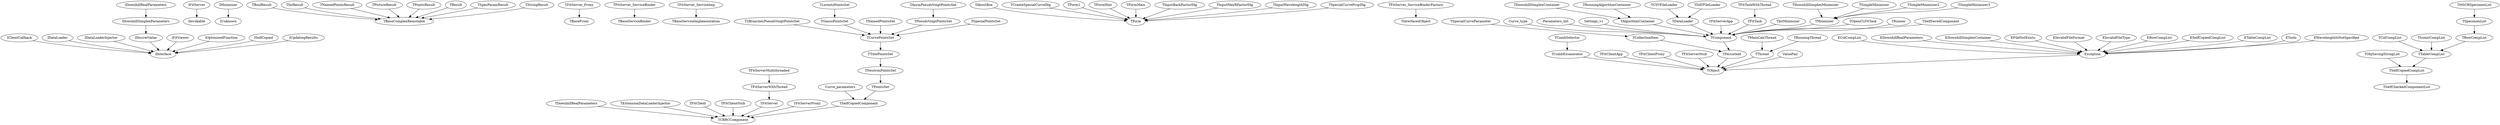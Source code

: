 DiGraph Classes {
  IClientCallback -> IInterface
  IClientCallback [href="ClientCallback.IClientCallback.html"]
  IDataLoader -> IInterface
  IDataLoader [href="IntDataLoader.IDataLoader.html"]
  IDataLoaderInjector -> IInterface
  IDataLoaderInjector [href="IntDataLoaderInjector.IDataLoaderInjector.html"]
  IDiscretValue -> IInterface
  IDiscretValue [href="CombEnumerator.IDiscretValue.html"]
  IDownhillSimplexParameters -> IDiscretValue
  IDownhillSimplexParameters [href="DownhillSimplexContainer.IDownhillSimplexParameters.html"]
  IDownhillRealParameters -> IDownhillSimplexParameters
  IDownhillRealParameters [href="DownhillSimplexContainer.IDownhillRealParameters.html"]
  IFitViewer -> IInterface
  IFitViewer [href="IntFitViewer.IFitViewer.html"]
  IOptimizedFunction -> IInterface
  IOptimizedFunction [href="DownhillSimplexContainer.IOptimizedFunction.html"]
  ISelfCopied -> IInterface
  ISelfCopied [href="SelfCopied.ISelfCopied.html"]
  IUpdatingResults -> IInterface
  IUpdatingResults [href="DownhillSimplexContainer.IUpdatingResults.html"]
  IFitServer -> IInvokable
  IFitServer [href="fit_server.IFitServer.html"]
  IMinimizer -> IUnknown
  IMinimizer [href="Minimizer.IMinimizer.html"]
  TBoolResult -> TBaseComplexRemotable
  TBoolResult [href="fit_server.TBoolResult.html"]
  TIntResult -> TBaseComplexRemotable
  TIntResult [href="fit_server.TIntResult.html"]
  TNamedPointsResult -> TBaseComplexRemotable
  TNamedPointsResult [href="fit_server.TNamedPointsResult.html"]
  TPictureResult -> TBaseComplexRemotable
  TPictureResult [href="fit_server.TPictureResult.html"]
  TPointsResult -> TBaseComplexRemotable
  TPointsResult [href="fit_server.TPointsResult.html"]
  TResult -> TBaseComplexRemotable
  TResult [href="fit_server.TResult.html"]
  TSpecParamResult -> TBaseComplexRemotable
  TSpecParamResult [href="fit_server.TSpecParamResult.html"]
  TStringResult -> TBaseComplexRemotable
  TStringResult [href="fit_server.TStringResult.html"]
  TFitServer_Proxy -> TBaseProxy
  TFitServer_Proxy [href="fit_server_proxy.TFitServer_Proxy.html"]
  TFitServer_ServiceBinder -> TBaseServiceBinder
  TFitServer_ServiceBinder [href="fit_server_binder.TFitServer_ServiceBinder.html"]
  TFitServer_ServiceImp -> TBaseServiceImplementation
  TFitServer_ServiceImp [href="fit_server_imp.TFitServer_ServiceImp.html"]
  TDownhillRealParameters -> TCBRCComponent
  TDownhillRealParameters [href="DownhillSimplexContainer.TDownhillRealParameters.html"]
  TExtensionDataLoaderInjector -> TCBRCComponent
  TExtensionDataLoaderInjector [href="ExtensionDataLoaderInjector.TExtensionDataLoaderInjector.html"]
  TFitClient -> TCBRCComponent
  TFitClient [href="FitClient.TFitClient.html"]
  TFitClientStub -> TCBRCComponent
  TFitClientStub [href="FitClientStub.TFitClientStub.html"]
  TFitServer -> TCBRCComponent
  TFitServer [href="FitServer.TFitServer.html"]
  TFitServerWithThread -> TFitServer
  TFitServerWithThread [href="FitServerWithThread.TFitServerWithThread.html"]
  TFitServerMultithreaded -> TFitServerWithThread
  TFitServerMultithreaded [href="FitServerMultithreaded.TFitServerMultithreaded.html"]
  TFitServerProxy -> TCBRCComponent
  TFitServerProxy [href="FitServerProxy.TFitServerProxy.html"]
  TSelfCopiedComponent -> TCBRCComponent
  TSelfCopiedComponent [href="SelfCopied.TSelfCopiedComponent.html"]
  Curve_parameters -> TSelfCopiedComponent
  Curve_parameters [href="PointsSets.Curve_parameters.html"]
  TPointsSet -> TSelfCopiedComponent
  TPointsSet [href="PointsSets.TPointsSet.html"]
  TNeutronPointsSet -> TPointsSet
  TNeutronPointsSet [href="PointsSets.TNeutronPointsSet.html"]
  TTitlePointsSet -> TNeutronPointsSet
  TTitlePointsSet [href="PointsSets.TTitlePointsSet.html"]
  TCurvePointsSet -> TTitlePointsSet
  TCurvePointsSet [href="PointsSets.TCurvePointsSet.html"]
  T2BranchesPseudoVoigtPointsSet -> TCurvePointsSet
  T2BranchesPseudoVoigtPointsSet [href="PointsSets.T2BranchesPseudoVoigtPointsSet.html"]
  TGaussPointsSet -> TCurvePointsSet
  TGaussPointsSet [href="PointsSets.TGaussPointsSet.html"]
  TLorentzPointsSet -> TGaussPointsSet
  TLorentzPointsSet [href="PointsSets.TLorentzPointsSet.html"]
  TNamedPointsSet -> TCurvePointsSet
  TNamedPointsSet [href="PointsSets.TNamedPointsSet.html"]
  TPseudoVoigtPointsSet -> TCurvePointsSet
  TPseudoVoigtPointsSet [href="PointsSets.TPseudoVoigtPointsSet.html"]
  TAsymPseudoVoigtPointsSet -> TPseudoVoigtPointsSet
  TAsymPseudoVoigtPointsSet [href="PointsSets.TAsymPseudoVoigtPointsSet.html"]
  TSpecialPointsSet -> TCurvePointsSet
  TSpecialPointsSet [href="PointsSets.TSpecialPointsSet.html"]
  TAboutBox -> TForm
  TAboutBox [href="Unit12.TAboutBox.html"]
  TCreateSpecialCurveDlg -> TForm
  TCreateSpecialCurveDlg [href="Unit2.TCreateSpecialCurveDlg.html"]
  TForm1 -> TForm
  TForm1 [href="FormServer.TForm1.html"]
  TFormHint -> TForm
  TFormHint [href="Unit6.TFormHint.html"]
  TFormMain -> TForm
  TFormMain [href="Unit1.TFormMain.html"]
  TInputBackFactorDlg -> TForm
  TInputBackFactorDlg [href="Unit5.TInputBackFactorDlg.html"]
  TInputMaxRFactorDlg -> TForm
  TInputMaxRFactorDlg [href="Unit4.TInputMaxRFactorDlg.html"]
  TInputWavelengthDlg -> TForm
  TInputWavelengthDlg [href="Unit3.TInputWavelengthDlg.html"]
  TSpecialCurvePropDlg -> TForm
  TSpecialCurvePropDlg [href="Unit7.TSpecialCurvePropDlg.html"]
  TFitServer_ServiceBinderFactory -> TInterfacedObject
  TFitServer_ServiceBinderFactory [href="fit_server_binder.TFitServer_ServiceBinderFactory.html"]
  Exception -> TObject
  EColCompList -> Exception
  EColCompList [href="TableComp.EColCompList.html"]
  EDownhillRealParameters -> Exception
  EDownhillRealParameters [href="DownhillSimplexContainer.EDownhillRealParameters.html"]
  EDownhillSimplexContainer -> Exception
  EDownhillSimplexContainer [href="DownhillSimplexContainer.EDownhillSimplexContainer.html"]
  EFileNotExists -> Exception
  EFileNotExists [href="DataLoader.EFileNotExists.html"]
  EInvalidFileFormat -> Exception
  EInvalidFileFormat [href="DataLoader.EInvalidFileFormat.html"]
  EInvalidFileType -> Exception
  EInvalidFileType [href="DataLoader.EInvalidFileType.html"]
  ERowCompList -> Exception
  ERowCompList [href="TableComp.ERowCompList.html"]
  ESelfCopiedCompList -> Exception
  ESelfCopiedCompList [href="SelfCopied.ESelfCopiedCompList.html"]
  ETableCompList -> Exception
  ETableCompList [href="TableComp.ETableCompList.html"]
  ETools -> Exception
  ETools [href="Tools.ETools.html"]
  EWavelengthIsNotSpecified -> Exception
  EWavelengthIsNotSpecified [href="PointsSets.EWavelengthIsNotSpecified.html"]
  TCombEnumerator -> TObject
  TCombEnumerator [href="CombEnumerator.TCombEnumerator.html"]
  TCombSelector -> TCombEnumerator
  TCombSelector [href="CombEnumerator.TCombSelector.html"]
  TFitClientApp -> TObject
  TFitClientApp [href="FitClientApp.TFitClientApp.html"]
  TFitClientProxy -> TObject
  TFitClientProxy [href="FitClientProxy.TFitClientProxy.html"]
  TFitServerStub -> TObject
  TFitServerStub [href="FitServerStub.TFitServerStub.html"]
  TPersistent -> TObject
  TCollectionItem -> TPersistent
  TSpecialCurveParameter -> TCollectionItem
  TSpecialCurveParameter [href="PointsSets.TSpecialCurveParameter.html"]
  TComponent -> TPersistent
  Curve_type -> TComponent
  Curve_type [href="Settings.Curve_type.html"]
  Parameters_list -> TComponent
  Parameters_list [href="MSCRDataClasses.Parameters_list.html"]
  Settings_v1 -> TComponent
  Settings_v1 [href="Settings.Settings_v1.html"]
  TAlgorithmContainer -> TComponent
  TAlgorithmContainer [href="AlgorithmContainer.TAlgorithmContainer.html"]
  TDownhillSimplexContainer -> TAlgorithmContainer
  TDownhillSimplexContainer [href="DownhillSimplexContainer.TDownhillSimplexContainer.html"]
  TRunningAlgorithmContainer -> TAlgorithmContainer
  TRunningAlgorithmContainer [href="AlgorithmContainer.TRunningAlgorithmContainer.html"]
  TDataLoader -> TComponent
  TDataLoader [href="DataLoader.TDataLoader.html"]
  TCSVFileLoader -> TDataLoader
  TCSVFileLoader [href="CSVFileLoader.TCSVFileLoader.html"]
  TDATFileLoader -> TDataLoader
  TDATFileLoader [href="DATFileLoader.TDATFileLoader.html"]
  TFitServerApp -> TComponent
  TFitServerApp [href="FitServerApp.TFitServerApp.html"]
  TFitTask -> TComponent
  TFitTask [href="FitTask.TFitTask.html"]
  TFitTaskWithThread -> TFitTask
  TFitTaskWithThread [href="FitTaskWithThread.TFitTaskWithThread.html"]
  TIntMinimizer -> TComponent
  TIntMinimizer [href="Minimizer.TIntMinimizer.html"]
  TMinimizer -> TComponent
  TMinimizer [href="Minimizer.TMinimizer.html"]
  TDownhillSimplexMinimizer -> TMinimizer
  TDownhillSimplexMinimizer [href="Minimizer_DS.TDownhillSimplexMinimizer.html"]
  TSimpleMinimizer -> TMinimizer
  TSimpleMinimizer [href="Minimizer_S.TSimpleMinimizer.html"]
  TSimpleMinimizer2 -> TMinimizer
  TSimpleMinimizer2 [href="Minimizer_S.TSimpleMinimizer2.html"]
  TSimpleMinimizer3 -> TMinimizer
  TSimpleMinimizer3 [href="Minimizer_S.TSimpleMinimizer3.html"]
  TOpenCLFitTask -> TComponent
  TOpenCLFitTask [href="FitTask.TOpenCLFitTask.html"]
  TRunner -> TComponent
  TRunner [href="Runner.TRunner.html"]
  TSelfSavedComponent -> TComponent
  TSelfSavedComponent [href="SelfSaved.TSelfSavedComponent.html"]
  TThread -> TObject
  TMainCalcThread -> TThread
  TMainCalcThread [href="MainCalcProcess.TMainCalcThread.html"]
  TRunningThread -> TThread
  TRunningThread [href="Runner.TRunningThread.html"]
  ValuePair -> TObject
  ValuePair [href="PointsSets.ValuePair.html"]
  TSelfCopiedCompList -> TSelfCheckedComponentList
  TSelfCopiedCompList [href="SelfCopied.TSelfCopiedCompList.html"]
  TObjSavingStringList -> TSelfCopiedCompList
  TObjSavingStringList [href="ObjSavingStringList.TObjSavingStringList.html"]
  TTableCompList -> TSelfCopiedCompList
  TTableCompList [href="TableComp.TTableCompList.html"]
  TColCompList -> TTableCompList
  TColCompList [href="TableComp.TColCompList.html"]
  TIconicCompList -> TTableCompList
  TIconicCompList [href="TableComp.TIconicCompList.html"]
  TRowCompList -> TTableCompList
  TRowCompList [href="TableComp.TRowCompList.html"]
  TSpecimenList -> TRowCompList
  TSpecimenList [href="DataClasses.TSpecimenList.html"]
  TMSCRSpecimenList -> TSpecimenList
  TMSCRSpecimenList [href="MSCRDataClasses.TMSCRSpecimenList.html"]
}
